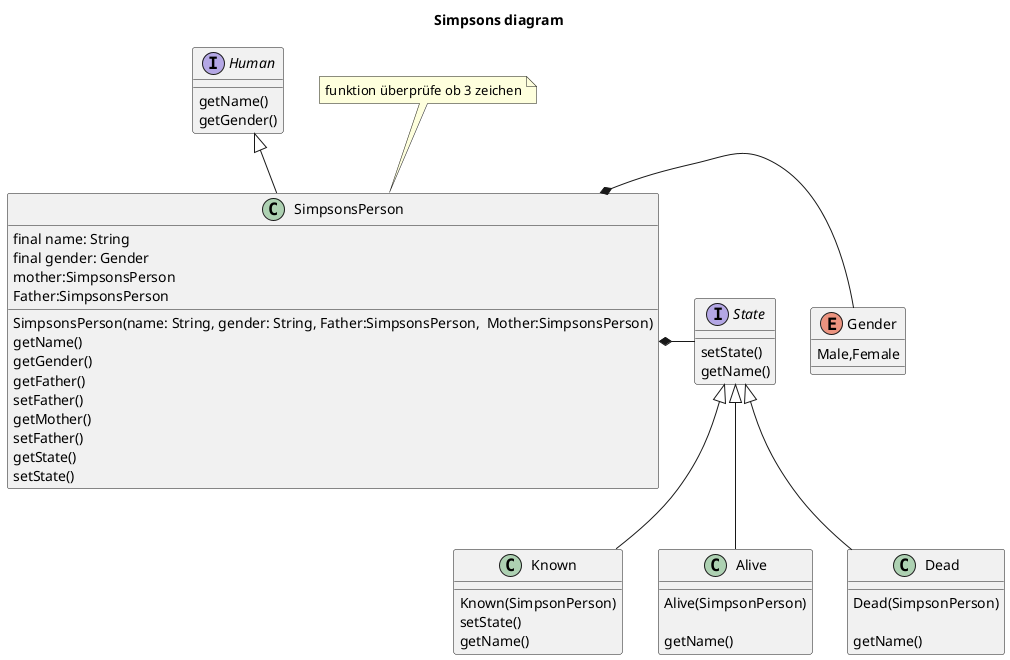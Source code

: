 @startuml

title Simpsons diagram


interface State{
setState()
getName()
}

class Known{
Known(SimpsonPerson)
setState()
getName()
}

class Alive{
Alive(SimpsonPerson)

getName()
}

class Dead{
Dead(SimpsonPerson)

getName()
}




title Simpsons diagram


interface Human{
getName()
getGender()
}


Class SimpsonsPerson{
final name: String
final gender: Gender
 mother:SimpsonsPerson
Father:SimpsonsPerson
SimpsonsPerson(name: String, gender: String, Father:SimpsonsPerson,  Mother:SimpsonsPerson)
getName()
getGender()
getFather()
setFather()
getMother()
setFather()
getState()
setState()
}



enum Gender{
Male,Female
}





Human <|-- SimpsonsPerson
SimpsonsPerson*- Gender
SimpsonsPerson*- State
note "funktion überprüfe ob 3 zeichen" as N1
N1 -- SimpsonsPerson

State <|-- Known
State <|-- Alive
State <|-- Dead

@enduml







